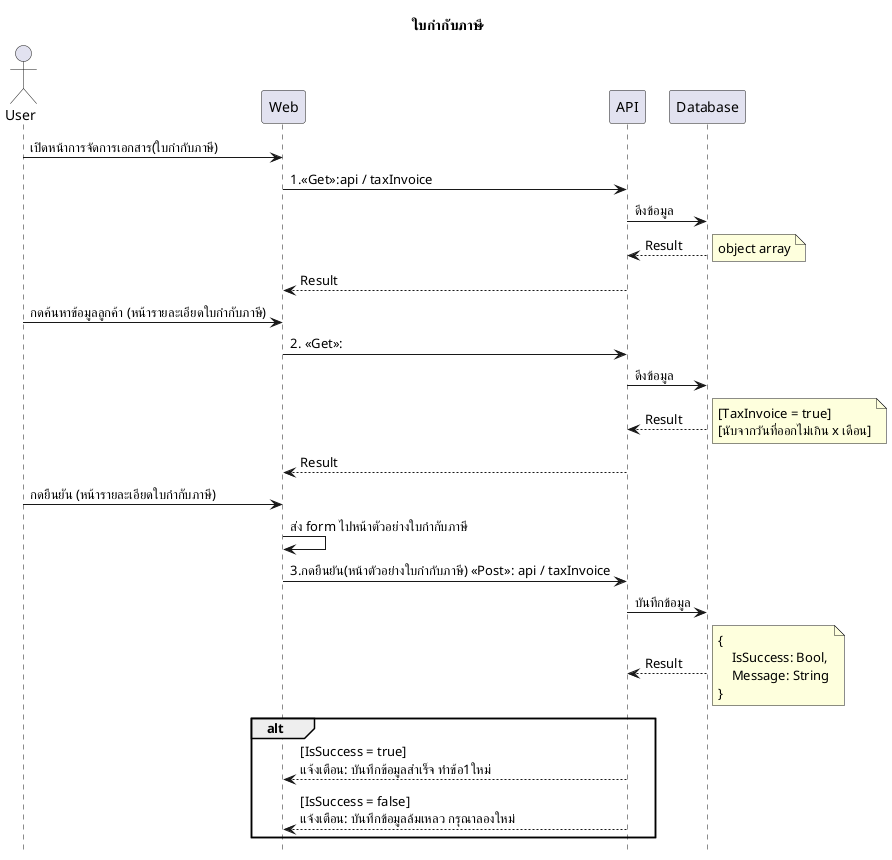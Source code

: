 @startuml

hide footbox
title ใบกำกับภาษี

actor User
participant "Web" as Client
participant "API" as API
participant "Database" as DB

User -> Client: เปิดหน้าการจัดการเอกสาร(ใบกำกับภาษี)
Client -> API: 1.<<Get>>:api / taxInvoice
API -> DB: ดึงข้อมูล 
DB --> API: Result
note right
object array
end note
API --> Client: Result

User -> Client: กดค้นหาข้อมูลลูกค้า (หน้ารายละเอียดใบกำกับภาษี)
Client -> API: 2. <<Get>>: 
API -> DB: ดึงข้อมูล 
DB --> API: Result
note right
[TaxInvoice = true]
[นับจากวันที่ออกไม่เกิน x เดือน]
end note
API --> Client: Result


User -> Client: กดยืนยัน (หน้ารายละเอียดใบกำกับภาษี)
Client -> Client: ส่ง form ไปหน้าตัวอย่างใบกำกับภาษี
Client -> API: 3.กดยืนยัน(หน้าตัวอย่างใบกำกับภาษี) <<Post>>: api / taxInvoice
API -> DB: บันทึกข้อมูล
DB --> API: Result
note right
{
    IsSuccess: Bool,
    Message: String
}
end note
alt
API --> Client: [IsSuccess = true]\nแจ้งเตือน: บันทึกข้อมูลสำเร็จ ทำข้อ1ใหม่
API --> Client: [IsSuccess = false]\nแจ้งเตือน: บันทึกข้อมูลล้มเหลว กรุณาลองใหม่
end



@enduml